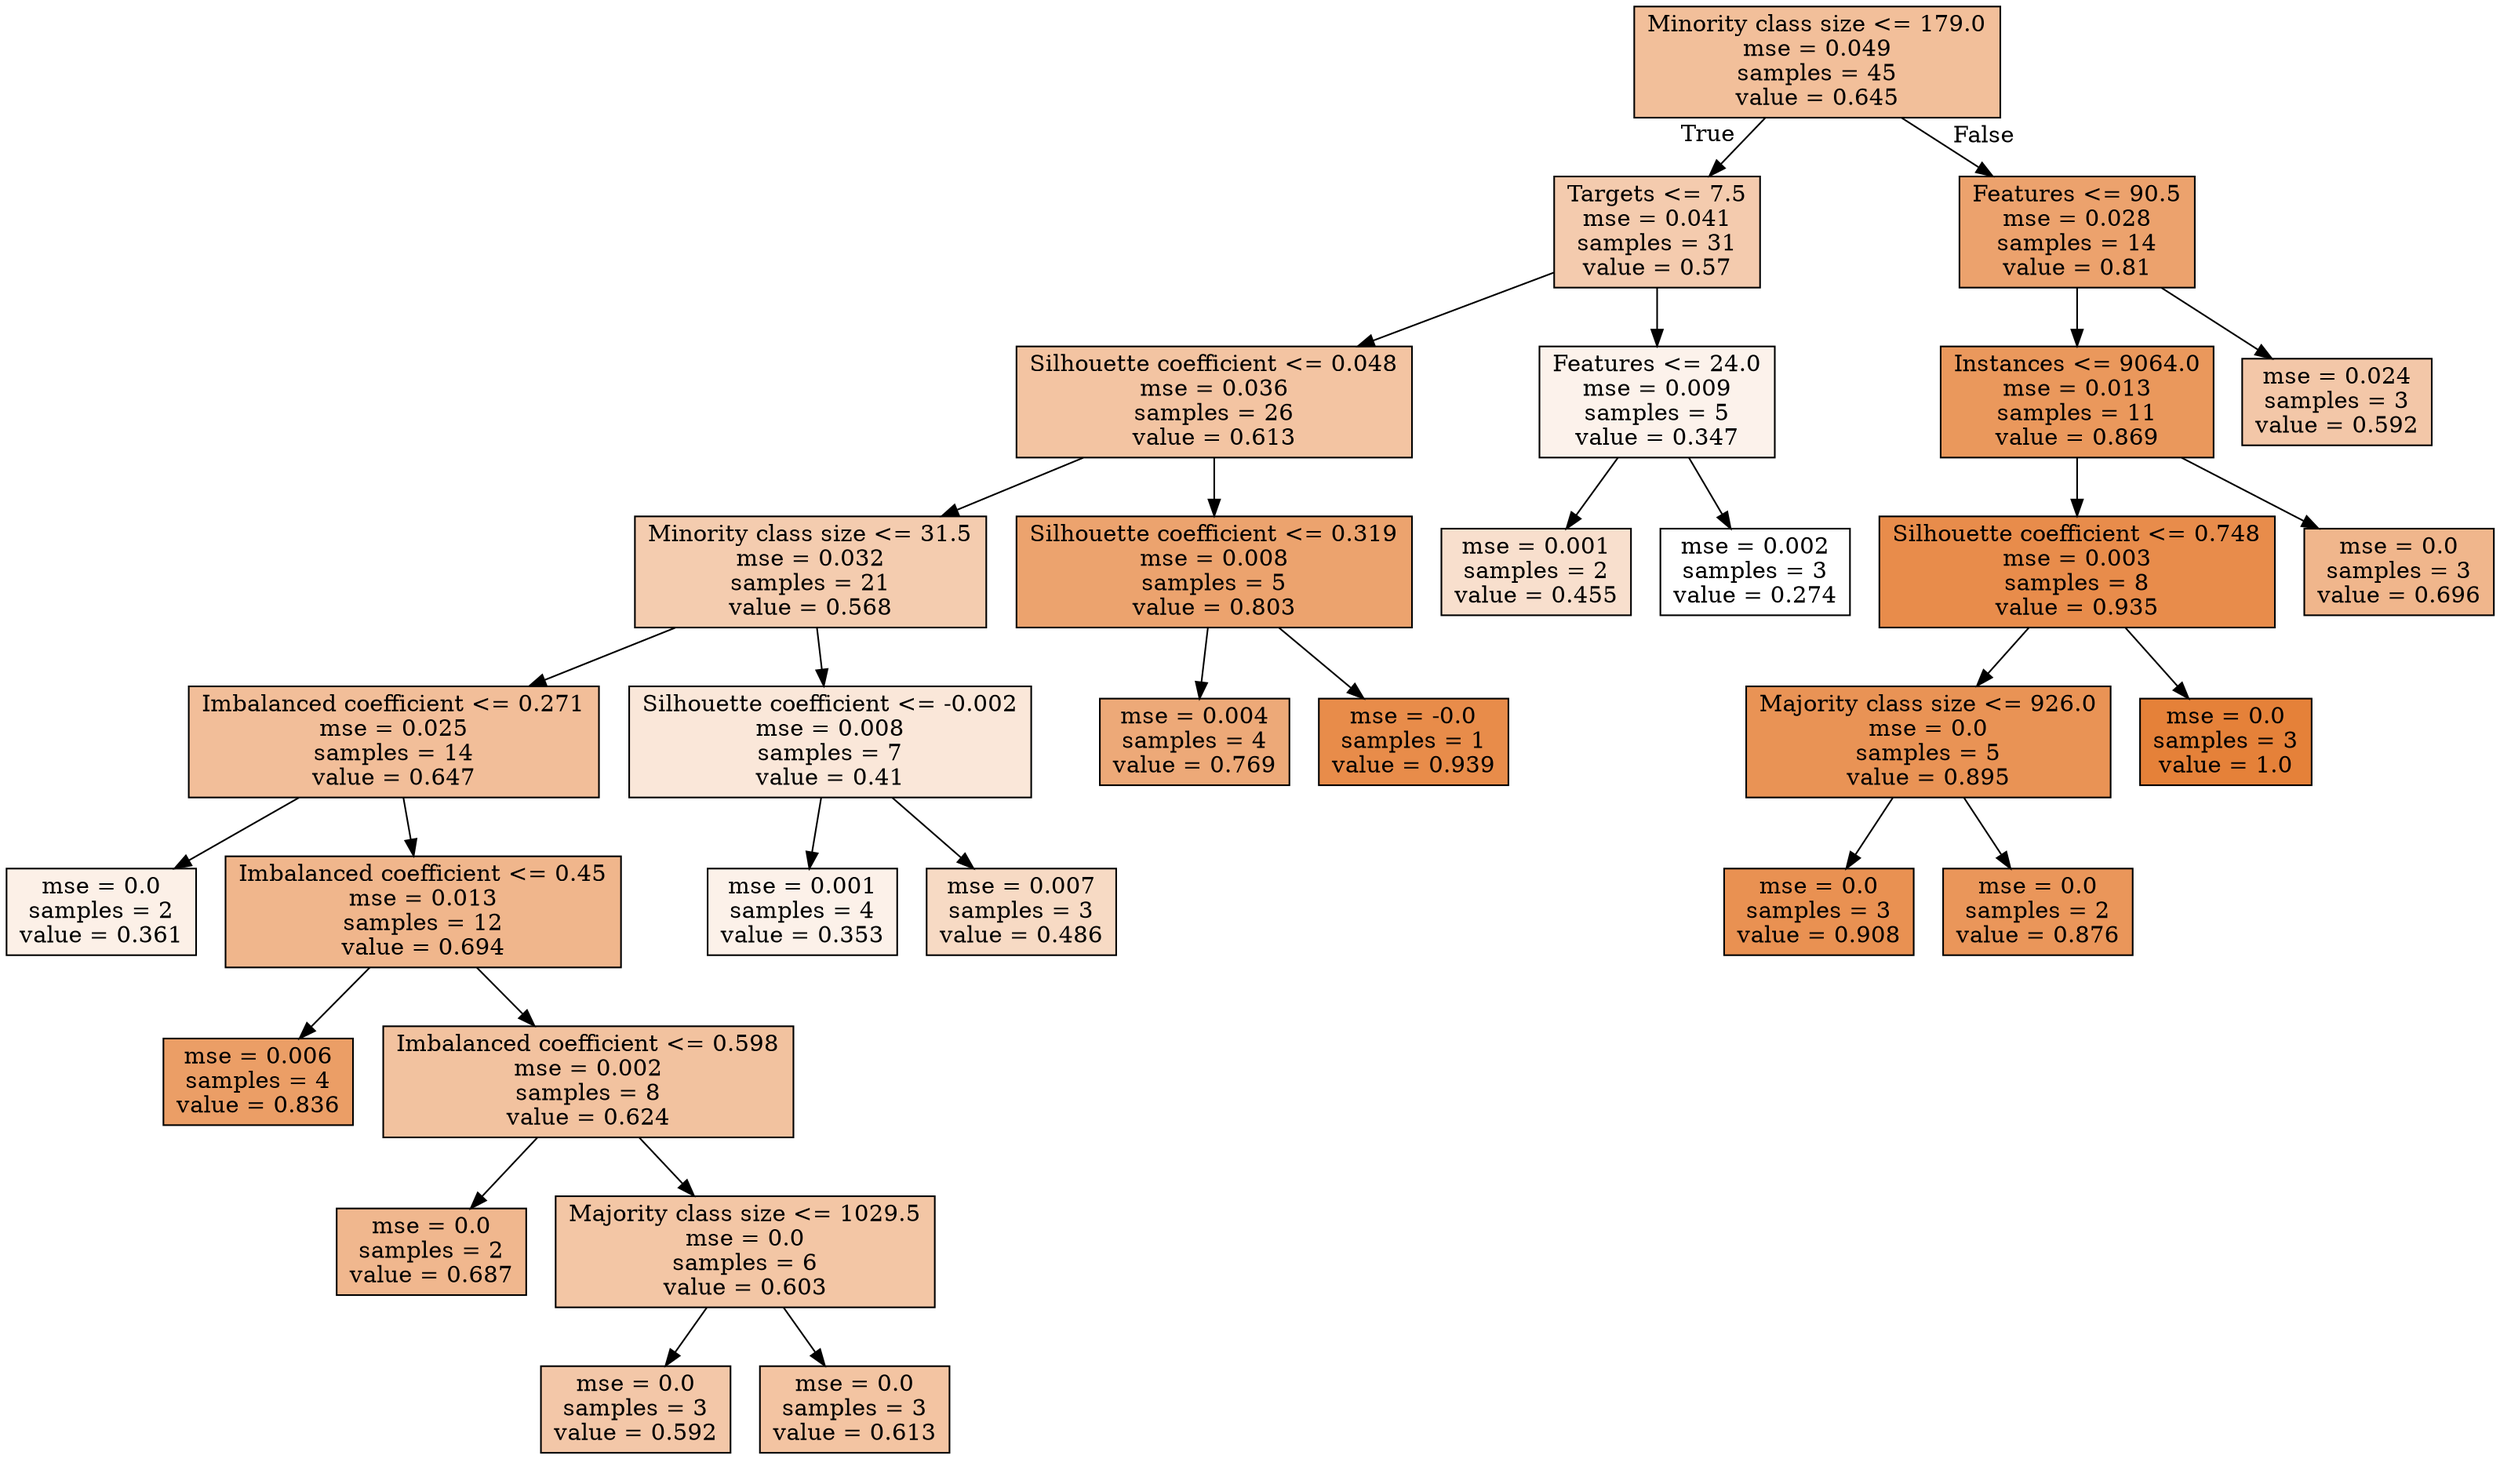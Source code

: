 digraph Tree {
node [shape=box, style="filled", color="black"] ;
0 [label="Minority class size <= 179.0\nmse = 0.049\nsamples = 45\nvalue = 0.645", fillcolor="#e5813982"] ;
1 [label="Targets <= 7.5\nmse = 0.041\nsamples = 31\nvalue = 0.57", fillcolor="#e5813968"] ;
0 -> 1 [labeldistance=2.5, labelangle=45, headlabel="True"] ;
2 [label="Silhouette coefficient <= 0.048\nmse = 0.036\nsamples = 26\nvalue = 0.613", fillcolor="#e5813977"] ;
1 -> 2 ;
3 [label="Minority class size <= 31.5\nmse = 0.032\nsamples = 21\nvalue = 0.568", fillcolor="#e5813967"] ;
2 -> 3 ;
4 [label="Imbalanced coefficient <= 0.271\nmse = 0.025\nsamples = 14\nvalue = 0.647", fillcolor="#e5813983"] ;
3 -> 4 ;
5 [label="mse = 0.0\nsamples = 2\nvalue = 0.361", fillcolor="#e581391e"] ;
4 -> 5 ;
6 [label="Imbalanced coefficient <= 0.45\nmse = 0.013\nsamples = 12\nvalue = 0.694", fillcolor="#e5813994"] ;
4 -> 6 ;
7 [label="mse = 0.006\nsamples = 4\nvalue = 0.836", fillcolor="#e58139c5"] ;
6 -> 7 ;
8 [label="Imbalanced coefficient <= 0.598\nmse = 0.002\nsamples = 8\nvalue = 0.624", fillcolor="#e581397b"] ;
6 -> 8 ;
9 [label="mse = 0.0\nsamples = 2\nvalue = 0.687", fillcolor="#e5813991"] ;
8 -> 9 ;
10 [label="Majority class size <= 1029.5\nmse = 0.0\nsamples = 6\nvalue = 0.603", fillcolor="#e5813973"] ;
8 -> 10 ;
11 [label="mse = 0.0\nsamples = 3\nvalue = 0.592", fillcolor="#e5813970"] ;
10 -> 11 ;
12 [label="mse = 0.0\nsamples = 3\nvalue = 0.613", fillcolor="#e5813977"] ;
10 -> 12 ;
13 [label="Silhouette coefficient <= -0.002\nmse = 0.008\nsamples = 7\nvalue = 0.41", fillcolor="#e5813930"] ;
3 -> 13 ;
14 [label="mse = 0.001\nsamples = 4\nvalue = 0.353", fillcolor="#e581391c"] ;
13 -> 14 ;
15 [label="mse = 0.007\nsamples = 3\nvalue = 0.486", fillcolor="#e581394b"] ;
13 -> 15 ;
16 [label="Silhouette coefficient <= 0.319\nmse = 0.008\nsamples = 5\nvalue = 0.803", fillcolor="#e58139ba"] ;
2 -> 16 ;
17 [label="mse = 0.004\nsamples = 4\nvalue = 0.769", fillcolor="#e58139ae"] ;
16 -> 17 ;
18 [label="mse = -0.0\nsamples = 1\nvalue = 0.939", fillcolor="#e58139e9"] ;
16 -> 18 ;
19 [label="Features <= 24.0\nmse = 0.009\nsamples = 5\nvalue = 0.347", fillcolor="#e5813919"] ;
1 -> 19 ;
20 [label="mse = 0.001\nsamples = 2\nvalue = 0.455", fillcolor="#e5813940"] ;
19 -> 20 ;
21 [label="mse = 0.002\nsamples = 3\nvalue = 0.274", fillcolor="#e5813900"] ;
19 -> 21 ;
22 [label="Features <= 90.5\nmse = 0.028\nsamples = 14\nvalue = 0.81", fillcolor="#e58139bc"] ;
0 -> 22 [labeldistance=2.5, labelangle=-45, headlabel="False"] ;
23 [label="Instances <= 9064.0\nmse = 0.013\nsamples = 11\nvalue = 0.869", fillcolor="#e58139d1"] ;
22 -> 23 ;
24 [label="Silhouette coefficient <= 0.748\nmse = 0.003\nsamples = 8\nvalue = 0.935", fillcolor="#e58139e8"] ;
23 -> 24 ;
25 [label="Majority class size <= 926.0\nmse = 0.0\nsamples = 5\nvalue = 0.895", fillcolor="#e58139da"] ;
24 -> 25 ;
26 [label="mse = 0.0\nsamples = 3\nvalue = 0.908", fillcolor="#e58139df"] ;
25 -> 26 ;
27 [label="mse = 0.0\nsamples = 2\nvalue = 0.876", fillcolor="#e58139d4"] ;
25 -> 27 ;
28 [label="mse = 0.0\nsamples = 3\nvalue = 1.0", fillcolor="#e58139ff"] ;
24 -> 28 ;
29 [label="mse = 0.0\nsamples = 3\nvalue = 0.696", fillcolor="#e5813994"] ;
23 -> 29 ;
30 [label="mse = 0.024\nsamples = 3\nvalue = 0.592", fillcolor="#e5813970"] ;
22 -> 30 ;
}